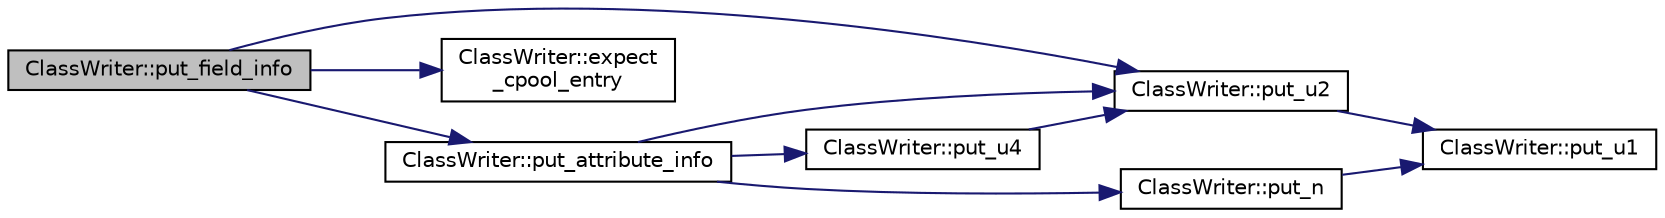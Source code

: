 digraph "ClassWriter::put_field_info"
{
  bgcolor="transparent";
  edge [fontname="Helvetica",fontsize="10",labelfontname="Helvetica",labelfontsize="10"];
  node [fontname="Helvetica",fontsize="10",shape=record];
  rankdir="LR";
  Node11 [label="ClassWriter::put_field_info",height=0.2,width=0.4,color="black", fillcolor="grey75", style="filled", fontcolor="black"];
  Node11 -> Node12 [color="midnightblue",fontsize="10",style="solid",fontname="Helvetica"];
  Node12 [label="ClassWriter::put_u2",height=0.2,width=0.4,color="black",URL="$classClassWriter.html#a0304019dd68dd830fac5c67971ed2070",tooltip="Puts an unsigned short into the data buffer, in network order. "];
  Node12 -> Node13 [color="midnightblue",fontsize="10",style="solid",fontname="Helvetica"];
  Node13 [label="ClassWriter::put_u1",height=0.2,width=0.4,color="black",URL="$classClassWriter.html#a07332eb8e8e5ead72834e286cf8a6bd4",tooltip="Puts an unsigned char into the data buffer, in network order. "];
  Node11 -> Node14 [color="midnightblue",fontsize="10",style="solid",fontname="Helvetica"];
  Node14 [label="ClassWriter::expect\l_cpool_entry",height=0.2,width=0.4,color="black",URL="$classClassWriter.html#aa0d862bf0c0cdcdae72fd07444fa1e67"];
  Node11 -> Node15 [color="midnightblue",fontsize="10",style="solid",fontname="Helvetica"];
  Node15 [label="ClassWriter::put_attribute_info",height=0.2,width=0.4,color="black",URL="$classClassWriter.html#aeb256dbd55728dcc9081560691da779b",tooltip="Puts an attribute_info struct into the data buffer. "];
  Node15 -> Node12 [color="midnightblue",fontsize="10",style="solid",fontname="Helvetica"];
  Node15 -> Node16 [color="midnightblue",fontsize="10",style="solid",fontname="Helvetica"];
  Node16 [label="ClassWriter::put_u4",height=0.2,width=0.4,color="black",URL="$classClassWriter.html#aa6a42ab1ec0c2f85c30896506d6dbfce",tooltip="Puts an unsigned int into the data buffer, in network order. "];
  Node16 -> Node12 [color="midnightblue",fontsize="10",style="solid",fontname="Helvetica"];
  Node15 -> Node17 [color="midnightblue",fontsize="10",style="solid",fontname="Helvetica"];
  Node17 [label="ClassWriter::put_n",height=0.2,width=0.4,color="black",URL="$classClassWriter.html#aa527b917e9f3628ceaeccb95d30bfbb9",tooltip="Puts the given vector into the data buffer. "];
  Node17 -> Node13 [color="midnightblue",fontsize="10",style="solid",fontname="Helvetica"];
}
